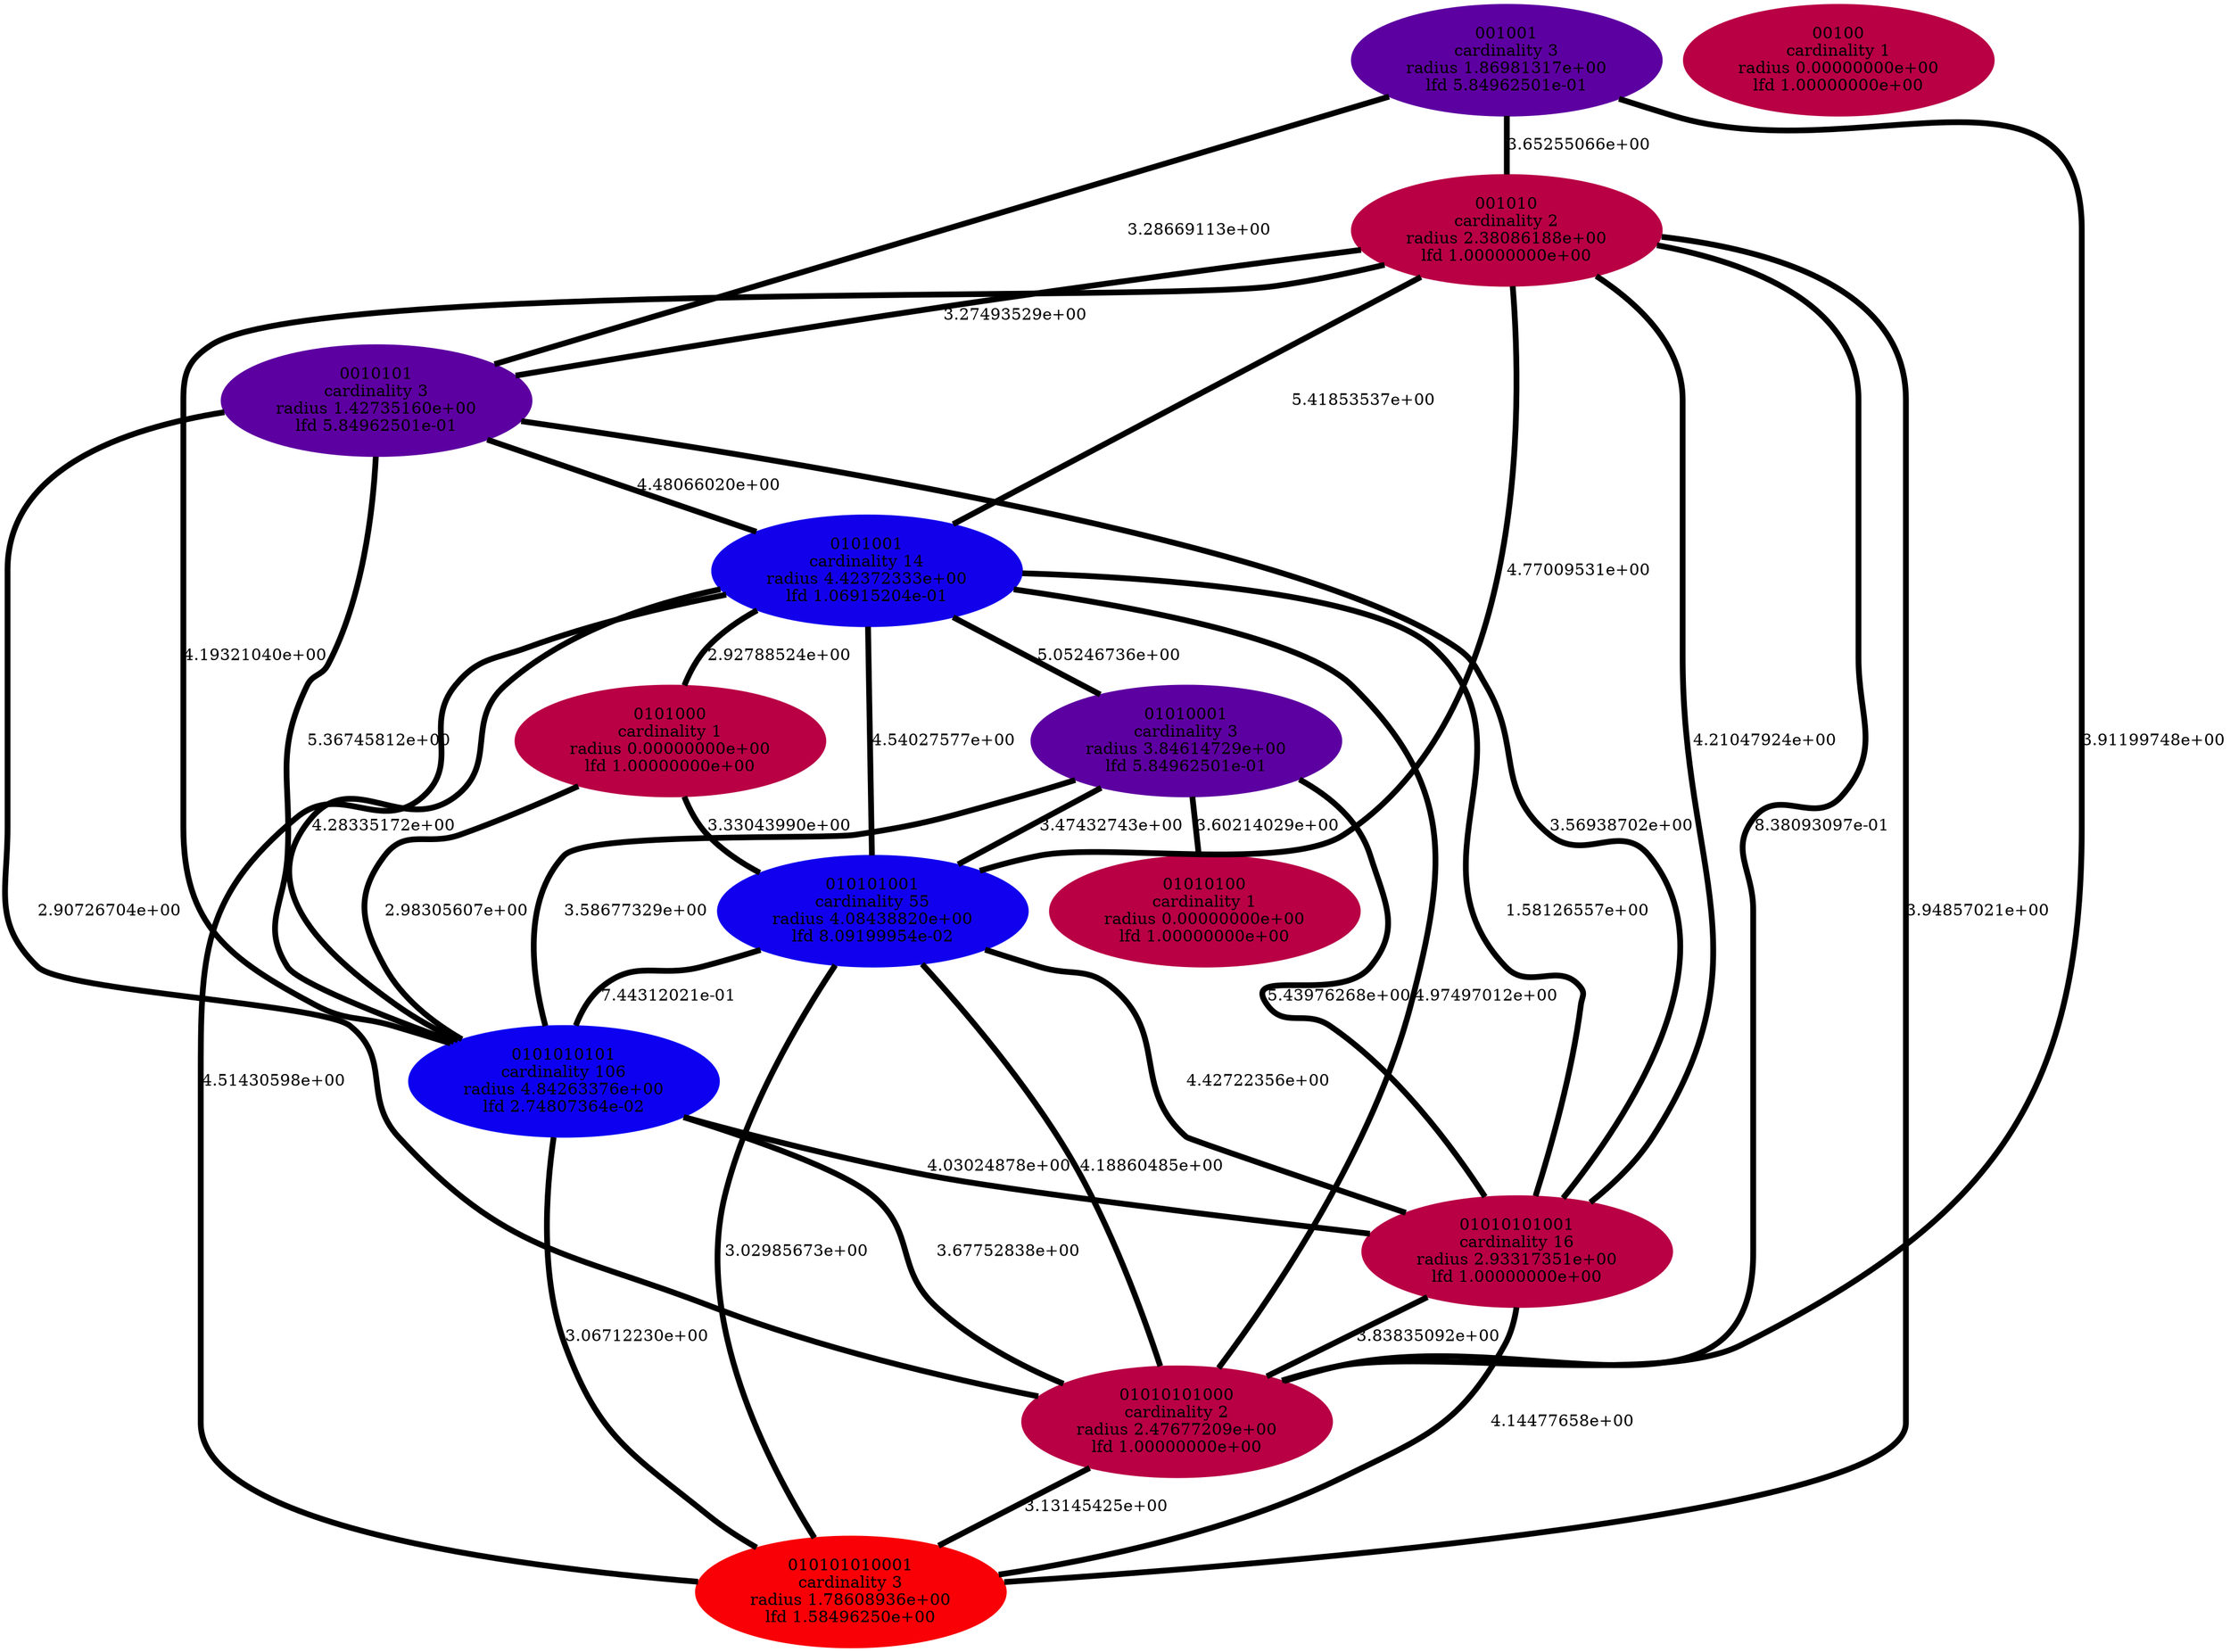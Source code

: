 graph stationary_probabilities_optimal_28 {
    edge[style=solid, penwidth="5", labeldistance="10"]
    010101001 [label="010101001\ncardinality 55\nradius 4.08438820e+00\nlfd 8.09199954e-02", color="#1100ED", style="filled"]
    01010101001 [label="01010101001\ncardinality 16\nradius 2.93317351e+00\nlfd 1.00000000e+00", color="#B90045", style="filled"]
    01010100 [label="01010100\ncardinality 1\nradius 0.00000000e+00\nlfd 1.00000000e+00", color="#B90045", style="filled"]
    001010 [label="001010\ncardinality 2\nradius 2.38086188e+00\nlfd 1.00000000e+00", color="#B90045", style="filled"]
    01010001 [label="01010001\ncardinality 3\nradius 3.84614729e+00\nlfd 5.84962501e-01", color="#5D00A1", style="filled"]
    010101010001 [label="010101010001\ncardinality 3\nradius 1.78608936e+00\nlfd 1.58496250e+00", color="#F80006", style="filled"]
    0010101 [label="0010101\ncardinality 3\nradius 1.42735160e+00\nlfd 5.84962501e-01", color="#5D00A1", style="filled"]
    0101000 [label="0101000\ncardinality 1\nradius 0.00000000e+00\nlfd 1.00000000e+00", color="#B90045", style="filled"]
    001001 [label="001001\ncardinality 3\nradius 1.86981317e+00\nlfd 5.84962501e-01", color="#5D00A1", style="filled"]
    0101001 [label="0101001\ncardinality 14\nradius 4.42372333e+00\nlfd 1.06915204e-01", color="#1300EB", style="filled"]
    00100 [label="00100\ncardinality 1\nradius 0.00000000e+00\nlfd 1.00000000e+00", color="#B90045", style="filled"]
    01010101000 [label="01010101000\ncardinality 2\nradius 2.47677209e+00\nlfd 1.00000000e+00", color="#B90045", style="filled"]
    0101010101 [label="0101010101\ncardinality 106\nradius 4.84263376e+00\nlfd 2.74807364e-02", color="#0D00F1", style="filled"]
    0101010101 -- 010101010001 [label="3.06712230e+00"]
    001001 -- 001010 [label="3.65255066e+00"]
    0101001 -- 010101010001 [label="4.51430598e+00"]
    0101001 -- 0101000 [label="2.92788524e+00"]
    001001 -- 01010101000 [label="3.91199748e+00"]
    0101001 -- 0101010101 [label="4.28335172e+00"]
    0101001 -- 01010101001 [label="1.58126557e+00"]
    001010 -- 0010101 [label="3.27493529e+00"]
    0101001 -- 01010001 [label="5.05246736e+00"]
    01010101000 -- 010101010001 [label="3.13145425e+00"]
    0101000 -- 0101010101 [label="2.98305607e+00"]
    01010001 -- 0101010101 [label="3.58677329e+00"]
    001010 -- 0101001 [label="5.41853537e+00"]
    0101001 -- 01010101000 [label="4.97497012e+00"]
    0010101 -- 0101010101 [label="5.36745812e+00"]
    001010 -- 01010101000 [label="8.38093097e-01"]
    001010 -- 010101001 [label="4.77009531e+00"]
    01010101001 -- 010101010001 [label="4.14477658e+00"]
    0101000 -- 010101001 [label="3.33043990e+00"]
    001010 -- 0101010101 [label="4.19321040e+00"]
    0010101 -- 01010101001 [label="3.56938702e+00"]
    01010001 -- 01010100 [label="3.60214029e+00"]
    0101010101 -- 01010101000 [label="3.67752838e+00"]
    010101001 -- 010101010001 [label="3.02985673e+00"]
    01010001 -- 01010101001 [label="5.43976268e+00"]
    010101001 -- 0101010101 [label="7.44312021e-01"]
    001010 -- 010101010001 [label="3.94857021e+00"]
    0101010101 -- 01010101001 [label="4.03024878e+00"]
    010101001 -- 01010101001 [label="4.42722356e+00"]
    010101001 -- 01010101000 [label="4.18860485e+00"]
    001001 -- 0010101 [label="3.28669113e+00"]
    0101001 -- 010101001 [label="4.54027577e+00"]
    01010001 -- 010101001 [label="3.47432743e+00"]
    01010101001 -- 01010101000 [label="3.83835092e+00"]
    0010101 -- 0101001 [label="4.48066020e+00"]
    001010 -- 01010101001 [label="4.21047924e+00"]
    0010101 -- 01010101000 [label="2.90726704e+00"]
}
